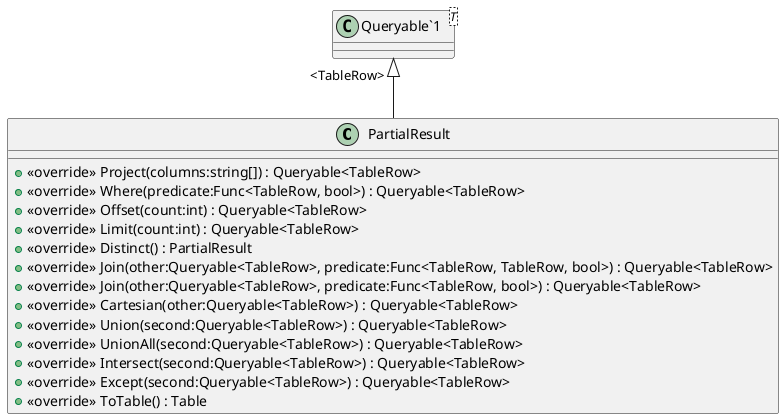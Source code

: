 @startuml
class PartialResult {
    + <<override>> Project(columns:string[]) : Queryable<TableRow>
    + <<override>> Where(predicate:Func<TableRow, bool>) : Queryable<TableRow>
    + <<override>> Offset(count:int) : Queryable<TableRow>
    + <<override>> Limit(count:int) : Queryable<TableRow>
    + <<override>> Distinct() : PartialResult
    + <<override>> Join(other:Queryable<TableRow>, predicate:Func<TableRow, TableRow, bool>) : Queryable<TableRow>
    + <<override>> Join(other:Queryable<TableRow>, predicate:Func<TableRow, bool>) : Queryable<TableRow>
    + <<override>> Cartesian(other:Queryable<TableRow>) : Queryable<TableRow>
    + <<override>> Union(second:Queryable<TableRow>) : Queryable<TableRow>
    + <<override>> UnionAll(second:Queryable<TableRow>) : Queryable<TableRow>
    + <<override>> Intersect(second:Queryable<TableRow>) : Queryable<TableRow>
    + <<override>> Except(second:Queryable<TableRow>) : Queryable<TableRow>
    + <<override>> ToTable() : Table
}
class "Queryable`1"<T> {
}
"Queryable`1" "<TableRow>" <|-- PartialResult
@enduml
